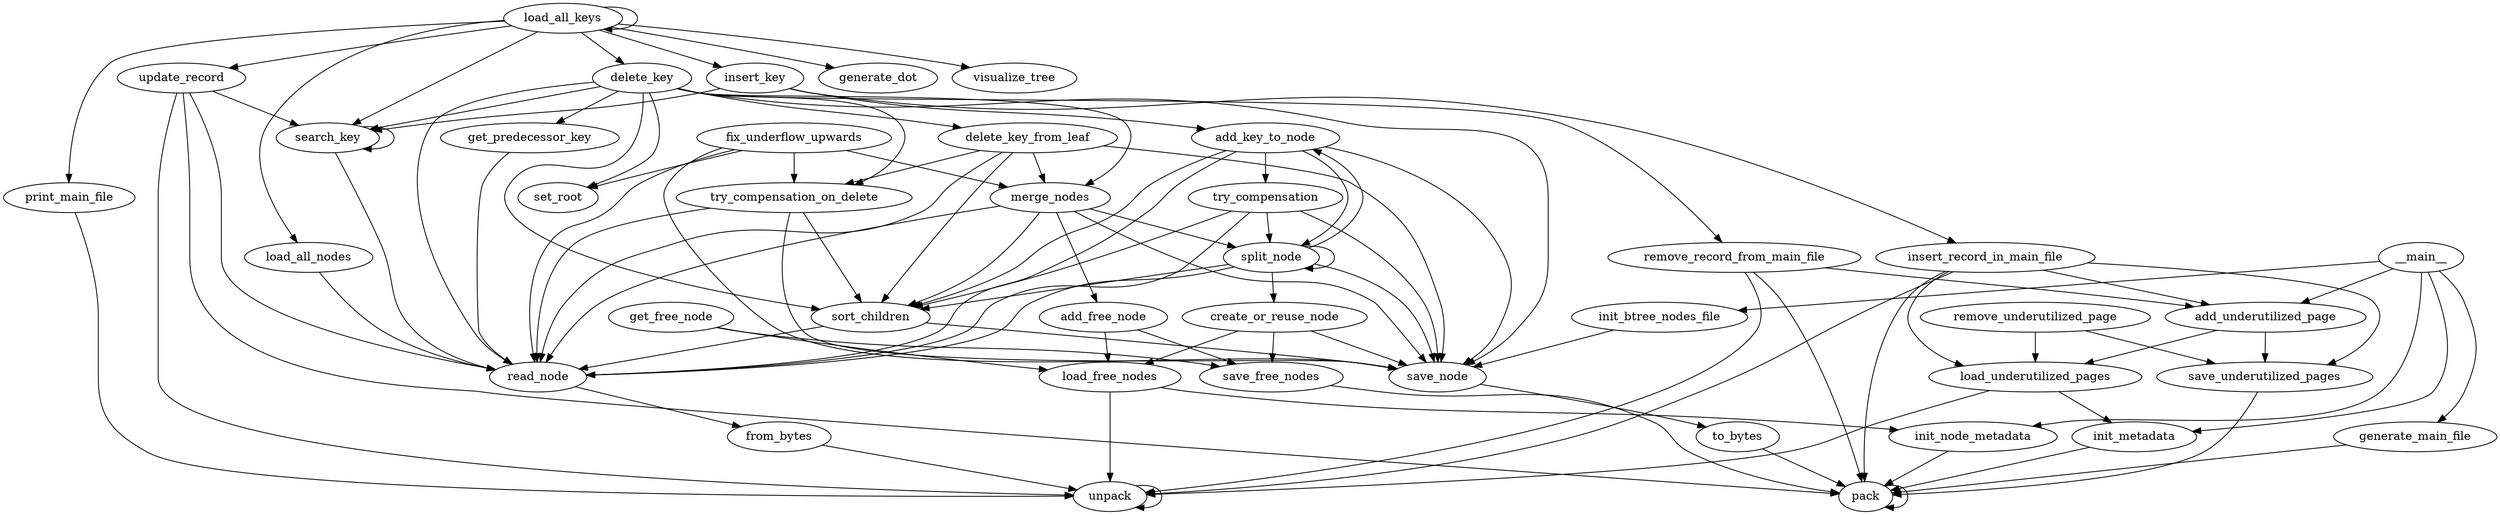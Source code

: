 digraph CallGraph {
  "pack" -> "pack";
  "unpack" -> "unpack";
  "to_bytes" -> "pack";
  "from_bytes" -> "unpack";
  "sort_children" -> "save_node";
  "sort_children" -> "read_node";
  "generate_main_file" -> "pack";
  "print_main_file" -> "unpack";
  "init_btree_nodes_file" -> "save_node";
  "read_node" -> "from_bytes";
  "save_node" -> "to_bytes";
  "search_key" -> "search_key";
  "search_key" -> "read_node";
  "add_key_to_node" -> "split_node";
  "add_key_to_node" -> "read_node";
  "add_key_to_node" -> "sort_children";
  "add_key_to_node" -> "try_compensation";
  "add_key_to_node" -> "save_node";
  "insert_record_in_main_file" -> "load_underutilized_pages";
  "insert_record_in_main_file" -> "pack";
  "insert_record_in_main_file" -> "unpack";
  "insert_record_in_main_file" -> "add_underutilized_page";
  "insert_record_in_main_file" -> "save_underutilized_pages";
  "insert_key" -> "insert_record_in_main_file";
  "insert_key" -> "search_key";
  "insert_key" -> "add_key_to_node";
  "load_all_nodes" -> "read_node";
  "try_compensation" -> "split_node";
  "try_compensation" -> "save_node";
  "try_compensation" -> "read_node";
  "try_compensation" -> "sort_children";
  "create_or_reuse_node" -> "load_free_nodes";
  "create_or_reuse_node" -> "save_node";
  "create_or_reuse_node" -> "save_free_nodes";
  "split_node" -> "split_node";
  "split_node" -> "read_node";
  "split_node" -> "sort_children";
  "split_node" -> "save_node";
  "split_node" -> "add_key_to_node";
  "split_node" -> "create_or_reuse_node";
  "delete_key" -> "merge_nodes";
  "delete_key" -> "try_compensation_on_delete";
  "delete_key" -> "delete_key_from_leaf";
  "delete_key" -> "read_node";
  "delete_key" -> "sort_children";
  "delete_key" -> "set_root";
  "delete_key" -> "search_key";
  "delete_key" -> "remove_record_from_main_file";
  "delete_key" -> "get_predecessor_key";
  "delete_key" -> "save_node";
  "get_predecessor_key" -> "read_node";
  "delete_key_from_leaf" -> "merge_nodes";
  "delete_key_from_leaf" -> "try_compensation_on_delete";
  "delete_key_from_leaf" -> "read_node";
  "delete_key_from_leaf" -> "sort_children";
  "delete_key_from_leaf" -> "save_node";
  "fix_underflow_upwards" -> "merge_nodes";
  "fix_underflow_upwards" -> "try_compensation_on_delete";
  "fix_underflow_upwards" -> "set_root";
  "fix_underflow_upwards" -> "read_node";
  "fix_underflow_upwards" -> "save_node";
  "try_compensation_on_delete" -> "save_node";
  "try_compensation_on_delete" -> "read_node";
  "try_compensation_on_delete" -> "sort_children";
  "merge_nodes" -> "split_node";
  "merge_nodes" -> "read_node";
  "merge_nodes" -> "sort_children";
  "merge_nodes" -> "add_free_node";
  "merge_nodes" -> "save_node";
  "init_metadata" -> "pack";
  "load_underutilized_pages" -> "init_metadata";
  "load_underutilized_pages" -> "unpack";
  "save_underutilized_pages" -> "pack";
  "add_underutilized_page" -> "load_underutilized_pages";
  "add_underutilized_page" -> "save_underutilized_pages";
  "remove_underutilized_page" -> "load_underutilized_pages";
  "remove_underutilized_page" -> "save_underutilized_pages";
  "remove_record_from_main_file" -> "pack";
  "remove_record_from_main_file" -> "unpack";
  "remove_record_from_main_file" -> "add_underutilized_page";
  "update_record" -> "pack";
  "update_record" -> "unpack";
  "update_record" -> "search_key";
  "update_record" -> "read_node";
  "init_node_metadata" -> "pack";
  "load_free_nodes" -> "unpack";
  "load_free_nodes" -> "init_node_metadata";
  "save_free_nodes" -> "pack";
  "add_free_node" -> "load_free_nodes";
  "add_free_node" -> "save_free_nodes";
  "get_free_node" -> "load_free_nodes";
  "get_free_node" -> "save_free_nodes";
  "load_all_keys" -> "generate_dot";
  "load_all_keys" -> "visualize_tree";
  "load_all_keys" -> "search_key";
  "load_all_keys" -> "load_all_keys";
  "load_all_keys" -> "load_all_nodes";
  "load_all_keys" -> "insert_key";
  "load_all_keys" -> "print_main_file";
  "load_all_keys" -> "update_record";
  "load_all_keys" -> "delete_key";
  "__main__" -> "init_node_metadata";
  "__main__" -> "generate_main_file";
  "__main__" -> "init_btree_nodes_file";
  "__main__" -> "init_metadata";
  "__main__" -> "add_underutilized_page";
}

